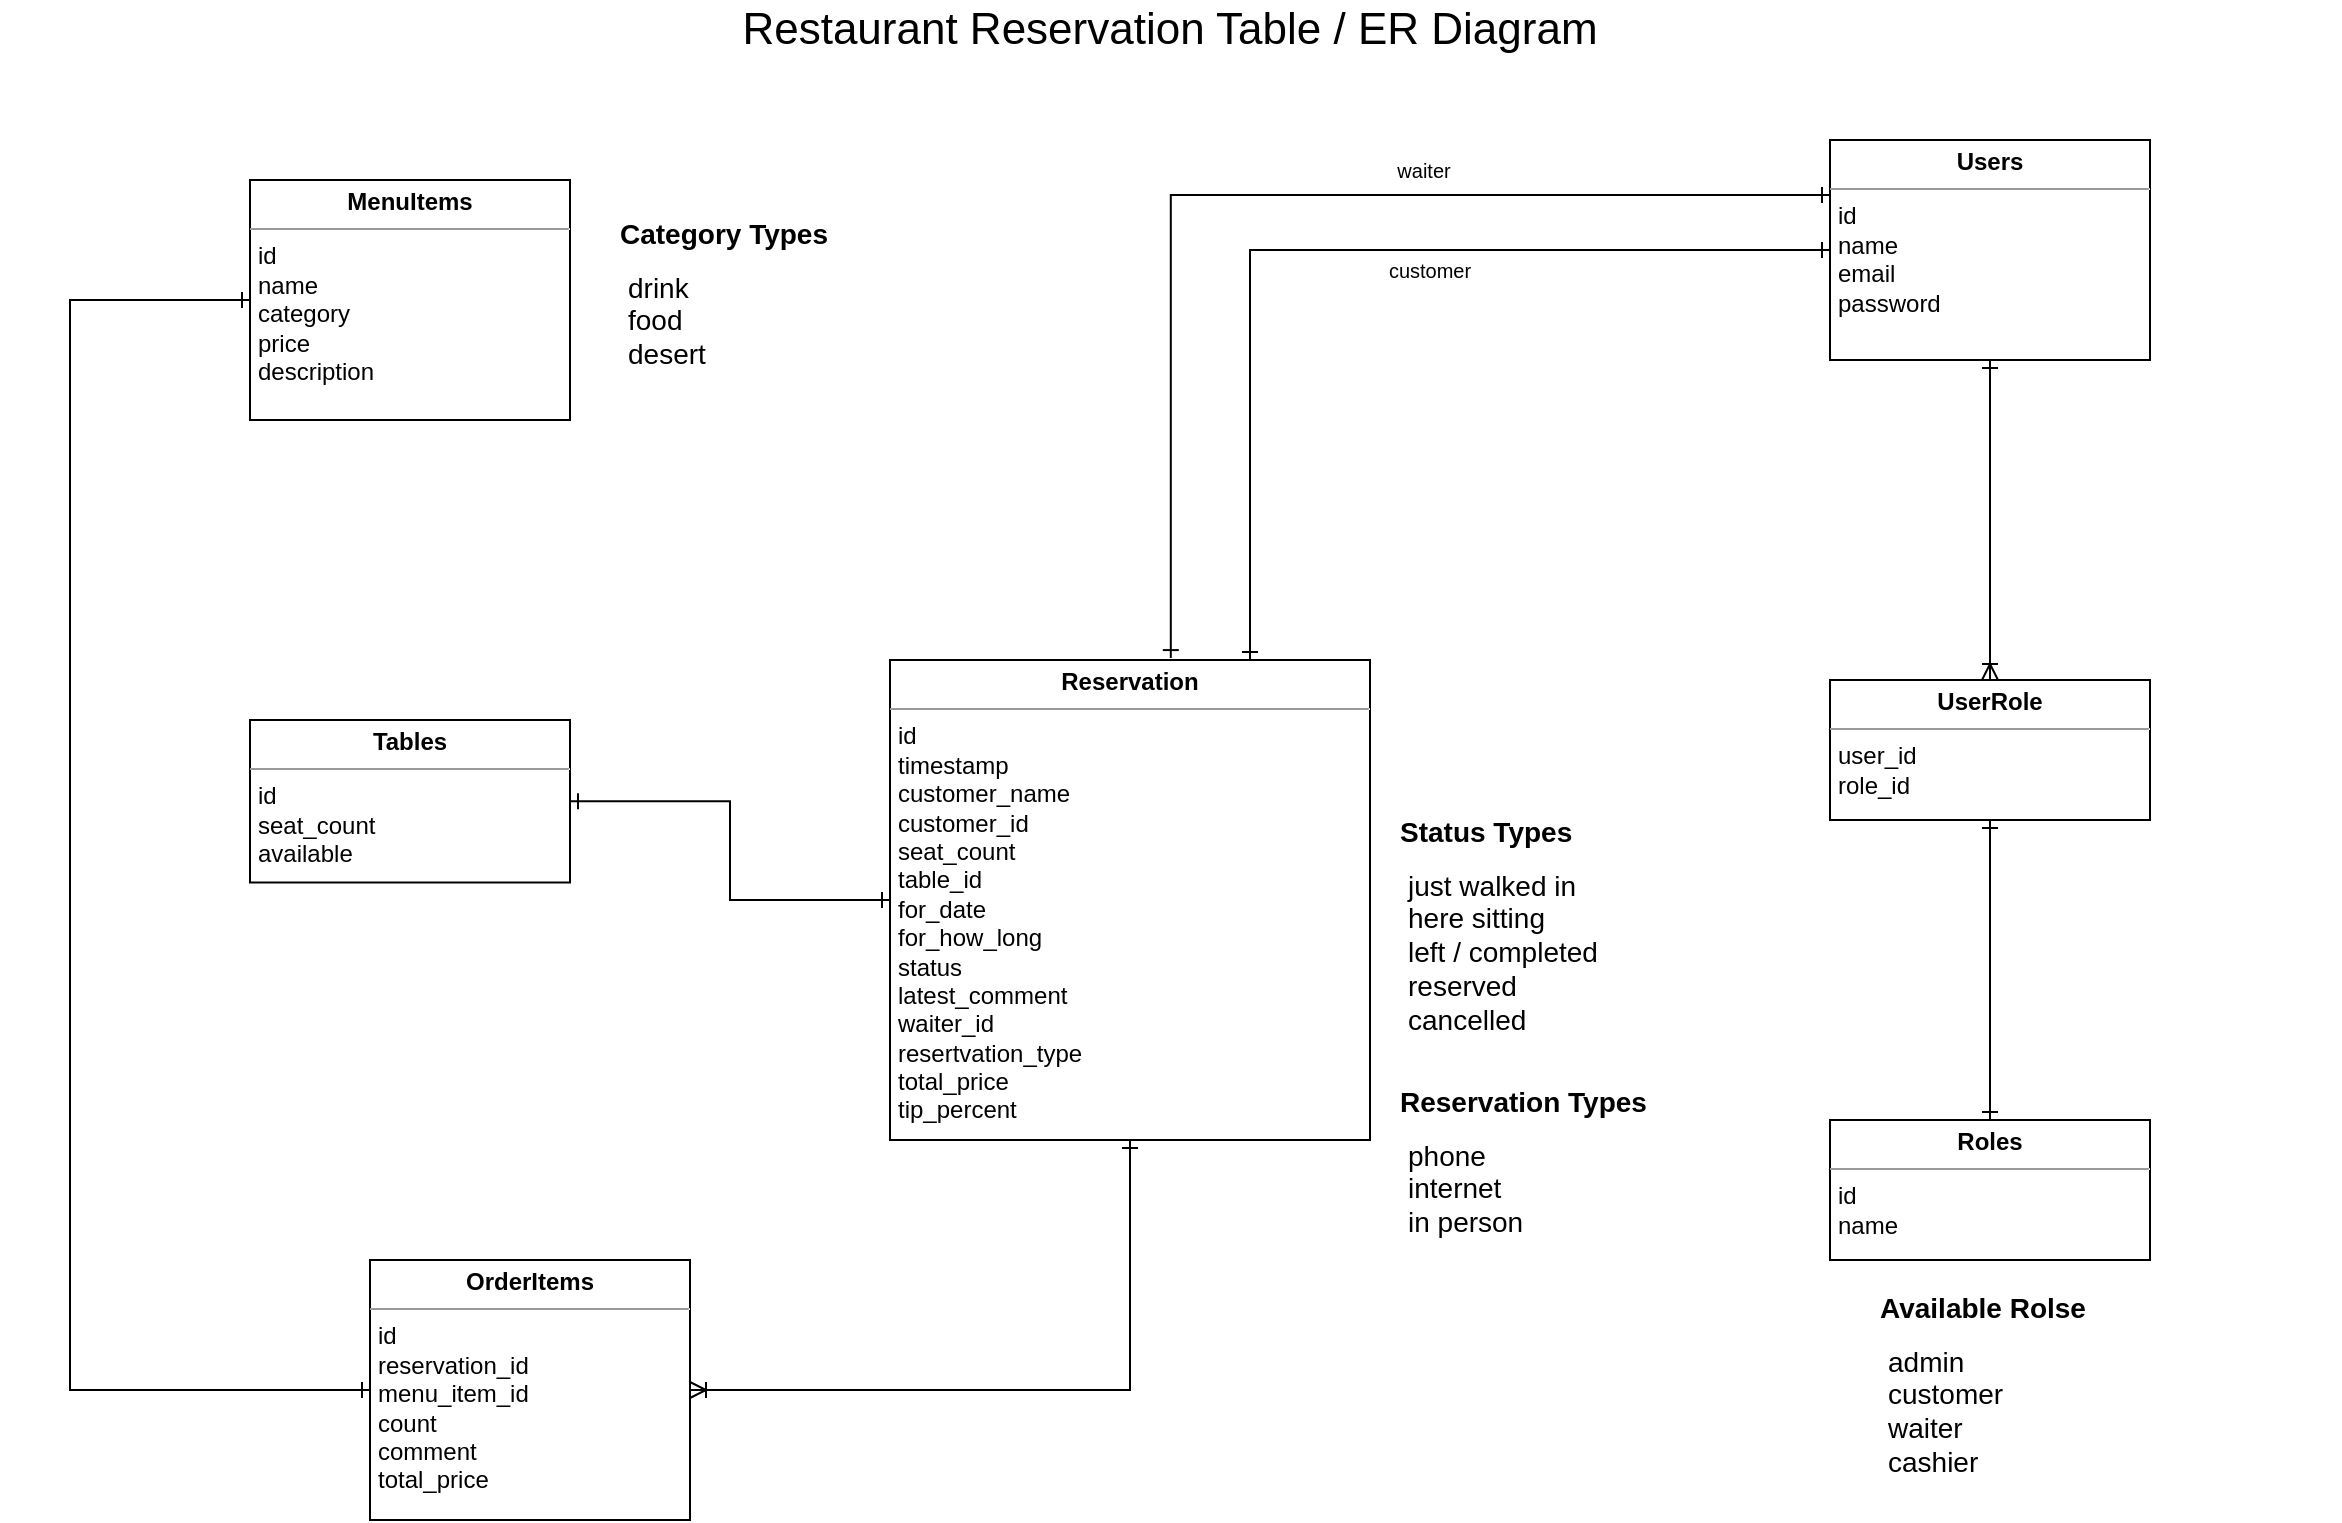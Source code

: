 <mxfile version="20.8.16" type="device"><diagram name="Page-1" id="G5EX8Vy-Cbu-R1nyykUL"><mxGraphModel dx="1382" dy="843" grid="1" gridSize="10" guides="1" tooltips="1" connect="1" arrows="1" fold="1" page="1" pageScale="1" pageWidth="3300" pageHeight="4681" background="#FFFFFF" math="0" shadow="0"><root><mxCell id="0"/><mxCell id="1" parent="0"/><mxCell id="goD7f1i-W1BPPLskCMS5-74" value="&lt;font style=&quot;font-size: 22px;&quot;&gt;Restaurant Reservation Table / ER Diagram&lt;/font&gt;" style="text;html=1;strokeColor=none;fillColor=none;align=center;verticalAlign=middle;whiteSpace=wrap;rounded=0;fontSize=16;" parent="1" vertex="1"><mxGeometry x="35" y="70" width="1170" height="30" as="geometry"/></mxCell><mxCell id="goD7f1i-W1BPPLskCMS5-76" value="&lt;p style=&quot;margin:0px;margin-top:4px;text-align:center;&quot;&gt;&lt;b&gt;MenuItems&lt;/b&gt;&lt;/p&gt;&lt;hr size=&quot;1&quot;&gt;&lt;p style=&quot;margin:0px;margin-left:4px;&quot;&gt;id&lt;/p&gt;&lt;p style=&quot;margin:0px;margin-left:4px;&quot;&gt;name&lt;/p&gt;&lt;p style=&quot;margin:0px;margin-left:4px;&quot;&gt;category&lt;/p&gt;&lt;p style=&quot;margin:0px;margin-left:4px;&quot;&gt;price&lt;/p&gt;&lt;p style=&quot;margin:0px;margin-left:4px;&quot;&gt;description&lt;/p&gt;&lt;p style=&quot;margin:0px;margin-left:4px;&quot;&gt;&lt;br&gt;&lt;/p&gt;&lt;p style=&quot;margin:0px;margin-left:4px;&quot;&gt;&lt;br&gt;&lt;/p&gt;&lt;p style=&quot;margin:0px;margin-left:4px;&quot;&gt;&lt;br&gt;&lt;/p&gt;&lt;p style=&quot;margin:0px;margin-left:4px;&quot;&gt;&lt;br&gt;&lt;/p&gt;&lt;p style=&quot;margin:0px;margin-left:4px;&quot;&gt;&lt;br&gt;&lt;/p&gt;&lt;p style=&quot;margin:0px;margin-left:4px;&quot;&gt;&lt;br&gt;&lt;/p&gt;&lt;hr size=&quot;1&quot;&gt;&lt;p style=&quot;margin:0px;margin-left:4px;&quot;&gt;&lt;br&gt;&lt;/p&gt;&lt;p style=&quot;margin:0px;margin-left:4px;&quot;&gt;&lt;br&gt;&lt;/p&gt;&lt;p style=&quot;margin:0px;margin-left:4px;&quot;&gt;&lt;br&gt;&lt;/p&gt;" style="verticalAlign=top;align=left;overflow=fill;fontSize=12;fontFamily=Helvetica;html=1;rounded=0;shadow=0;comic=0;labelBackgroundColor=none;strokeWidth=1" parent="1" vertex="1"><mxGeometry x="160" y="160" width="160" height="120" as="geometry"/></mxCell><mxCell id="goD7f1i-W1BPPLskCMS5-98" value="&lt;p style=&quot;margin:0px;margin-top:4px;text-align:center;&quot;&gt;&lt;b&gt;Tables&lt;/b&gt;&lt;/p&gt;&lt;hr size=&quot;1&quot;&gt;&lt;p style=&quot;margin:0px;margin-left:4px;&quot;&gt;id&lt;/p&gt;&lt;p style=&quot;margin:0px;margin-left:4px;&quot;&gt;seat_count&lt;/p&gt;&lt;p style=&quot;margin:0px;margin-left:4px;&quot;&gt;available&lt;/p&gt;&lt;p style=&quot;margin:0px;margin-left:4px;&quot;&gt;&lt;br&gt;&lt;/p&gt;&lt;p style=&quot;margin:0px;margin-left:4px;&quot;&gt;&lt;br&gt;&lt;/p&gt;&lt;p style=&quot;margin:0px;margin-left:4px;&quot;&gt;&lt;br&gt;&lt;/p&gt;&lt;p style=&quot;margin:0px;margin-left:4px;&quot;&gt;&lt;br&gt;&lt;/p&gt;&lt;p style=&quot;margin:0px;margin-left:4px;&quot;&gt;&lt;br&gt;&lt;/p&gt;&lt;p style=&quot;margin:0px;margin-left:4px;&quot;&gt;&lt;br&gt;&lt;/p&gt;&lt;p style=&quot;margin:0px;margin-left:4px;&quot;&gt;&lt;br&gt;&lt;/p&gt;&lt;hr size=&quot;1&quot;&gt;&lt;p style=&quot;margin:0px;margin-left:4px;&quot;&gt;&lt;br&gt;&lt;/p&gt;" style="verticalAlign=top;align=left;overflow=fill;fontSize=12;fontFamily=Helvetica;html=1;rounded=0;shadow=0;comic=0;labelBackgroundColor=none;strokeWidth=1" parent="1" vertex="1"><mxGeometry x="160" y="430" width="160" height="81.25" as="geometry"/></mxCell><mxCell id="goD7f1i-W1BPPLskCMS5-107" style="edgeStyle=orthogonalEdgeStyle;rounded=0;orthogonalLoop=1;jettySize=auto;html=1;exitX=0.585;exitY=-0.004;exitDx=0;exitDy=0;entryX=0;entryY=0.25;entryDx=0;entryDy=0;fontSize=14;startArrow=ERone;startFill=0;endArrow=ERone;endFill=0;exitPerimeter=0;" parent="1" source="goD7f1i-W1BPPLskCMS5-102" target="goD7f1i-W1BPPLskCMS5-79" edge="1"><mxGeometry relative="1" as="geometry"/></mxCell><mxCell id="goD7f1i-W1BPPLskCMS5-114" style="edgeStyle=orthogonalEdgeStyle;rounded=0;orthogonalLoop=1;jettySize=auto;html=1;fontSize=14;startArrow=ERone;startFill=0;endArrow=ERone;endFill=0;entryX=1;entryY=0.5;entryDx=0;entryDy=0;" parent="1" source="goD7f1i-W1BPPLskCMS5-102" target="goD7f1i-W1BPPLskCMS5-98" edge="1"><mxGeometry relative="1" as="geometry"><mxPoint x="340" y="450" as="targetPoint"/></mxGeometry></mxCell><mxCell id="goD7f1i-W1BPPLskCMS5-102" value="&lt;p style=&quot;margin:0px;margin-top:4px;text-align:center;&quot;&gt;&lt;b&gt;Reservation&lt;/b&gt;&lt;/p&gt;&lt;hr size=&quot;1&quot;&gt;&lt;p style=&quot;margin:0px;margin-left:4px;&quot;&gt;id&lt;/p&gt;&lt;p style=&quot;margin:0px;margin-left:4px;&quot;&gt;timestamp&lt;/p&gt;&lt;p style=&quot;margin:0px;margin-left:4px;&quot;&gt;customer_name&lt;/p&gt;&lt;p style=&quot;margin:0px;margin-left:4px;&quot;&gt;customer_id&lt;/p&gt;&lt;p style=&quot;margin:0px;margin-left:4px;&quot;&gt;seat_count&lt;/p&gt;&lt;p style=&quot;margin:0px;margin-left:4px;&quot;&gt;&lt;span style=&quot;background-color: initial;&quot;&gt;table_id&lt;/span&gt;&lt;br&gt;&lt;/p&gt;&lt;p style=&quot;margin:0px;margin-left:4px;&quot;&gt;for_date&lt;/p&gt;&lt;p style=&quot;margin:0px;margin-left:4px;&quot;&gt;for_how_long&lt;/p&gt;&lt;p style=&quot;margin:0px;margin-left:4px;&quot;&gt;status&lt;/p&gt;&lt;p style=&quot;margin:0px;margin-left:4px;&quot;&gt;latest_comment&lt;/p&gt;&lt;p style=&quot;margin:0px;margin-left:4px;&quot;&gt;waiter_id&lt;/p&gt;&lt;p style=&quot;margin:0px;margin-left:4px;&quot;&gt;resertvation_type&amp;nbsp;&lt;/p&gt;&lt;p style=&quot;margin:0px;margin-left:4px;&quot;&gt;total_price&lt;/p&gt;&lt;p style=&quot;margin:0px;margin-left:4px;&quot;&gt;tip_percent&lt;/p&gt;" style="verticalAlign=top;align=left;overflow=fill;fontSize=12;fontFamily=Helvetica;html=1;rounded=0;shadow=0;comic=0;labelBackgroundColor=none;strokeWidth=1" parent="1" vertex="1"><mxGeometry x="480" y="400" width="240" height="240" as="geometry"/></mxCell><mxCell id="goD7f1i-W1BPPLskCMS5-104" value="&lt;h1 style=&quot;font-size: 14px;&quot;&gt;&lt;font style=&quot;font-size: 14px;&quot;&gt;Status Types&lt;/font&gt;&lt;/h1&gt;&lt;p style=&quot;border-color: var(--border-color); margin: 0px 0px 0px 4px; font-size: 14px;&quot;&gt;&lt;font style=&quot;font-size: 14px;&quot;&gt;just walked in&lt;/font&gt;&lt;/p&gt;&lt;p style=&quot;border-color: var(--border-color); margin: 0px 0px 0px 4px; font-size: 14px;&quot;&gt;&lt;font style=&quot;font-size: 14px;&quot;&gt;here sitting&lt;/font&gt;&lt;/p&gt;&lt;p style=&quot;border-color: var(--border-color); margin: 0px 0px 0px 4px; font-size: 14px;&quot;&gt;&lt;font style=&quot;font-size: 14px;&quot;&gt;left / completed&lt;/font&gt;&lt;/p&gt;&lt;p style=&quot;border-color: var(--border-color); margin: 0px 0px 0px 4px; font-size: 14px;&quot;&gt;&lt;font style=&quot;font-size: 14px;&quot;&gt;reserved&lt;/font&gt;&lt;/p&gt;&lt;p style=&quot;border-color: var(--border-color); margin: 0px 0px 0px 4px; font-size: 14px;&quot;&gt;&lt;font style=&quot;font-size: 14px;&quot;&gt;cancelled&lt;/font&gt;&lt;/p&gt;" style="text;html=1;strokeColor=none;fillColor=none;spacing=5;spacingTop=-20;whiteSpace=wrap;overflow=hidden;rounded=0;fontSize=10;" parent="1" vertex="1"><mxGeometry x="730" y="478.75" width="190" height="120" as="geometry"/></mxCell><mxCell id="goD7f1i-W1BPPLskCMS5-105" value="&lt;h1 style=&quot;font-size: 14px;&quot;&gt;&lt;font style=&quot;font-size: 14px;&quot;&gt;Category Types&lt;/font&gt;&lt;/h1&gt;&lt;p style=&quot;border-color: var(--border-color); margin: 0px 0px 0px 4px; font-size: 14px;&quot;&gt;drink&lt;/p&gt;&lt;p style=&quot;border-color: var(--border-color); margin: 0px 0px 0px 4px; font-size: 14px;&quot;&gt;food&lt;/p&gt;&lt;p style=&quot;border-color: var(--border-color); margin: 0px 0px 0px 4px; font-size: 14px;&quot;&gt;desert&lt;/p&gt;" style="text;html=1;strokeColor=none;fillColor=none;spacing=5;spacingTop=-20;whiteSpace=wrap;overflow=hidden;rounded=0;fontSize=10;" parent="1" vertex="1"><mxGeometry x="340" y="180" width="140" height="90" as="geometry"/></mxCell><mxCell id="goD7f1i-W1BPPLskCMS5-119" style="edgeStyle=orthogonalEdgeStyle;rounded=0;orthogonalLoop=1;jettySize=auto;html=1;fontSize=14;startArrow=ERone;startFill=0;endArrow=ERoneToMany;endFill=0;entryX=1;entryY=0.5;entryDx=0;entryDy=0;exitX=0.5;exitY=1;exitDx=0;exitDy=0;" parent="1" source="goD7f1i-W1BPPLskCMS5-102" target="goD7f1i-W1BPPLskCMS5-118" edge="1"><mxGeometry relative="1" as="geometry"><mxPoint x="540" y="670" as="sourcePoint"/><mxPoint x="780" y="920" as="targetPoint"/></mxGeometry></mxCell><mxCell id="goD7f1i-W1BPPLskCMS5-123" style="edgeStyle=orthogonalEdgeStyle;rounded=0;orthogonalLoop=1;jettySize=auto;html=1;fontSize=14;startArrow=ERone;startFill=0;endArrow=ERone;endFill=0;exitX=0;exitY=0.5;exitDx=0;exitDy=0;entryX=0;entryY=0.5;entryDx=0;entryDy=0;" parent="1" source="goD7f1i-W1BPPLskCMS5-118" target="goD7f1i-W1BPPLskCMS5-76" edge="1"><mxGeometry relative="1" as="geometry"><Array as="points"><mxPoint x="70" y="765"/><mxPoint x="70" y="220"/></Array><mxPoint x="130" y="220" as="targetPoint"/></mxGeometry></mxCell><mxCell id="goD7f1i-W1BPPLskCMS5-118" value="&lt;p style=&quot;margin:0px;margin-top:4px;text-align:center;&quot;&gt;&lt;b&gt;OrderItems&lt;/b&gt;&lt;/p&gt;&lt;hr size=&quot;1&quot;&gt;&lt;p style=&quot;margin:0px;margin-left:4px;&quot;&gt;&lt;span style=&quot;background-color: initial;&quot;&gt;id&lt;/span&gt;&lt;/p&gt;&lt;p style=&quot;margin:0px;margin-left:4px;&quot;&gt;&lt;span style=&quot;background-color: initial;&quot;&gt;reservation_id&lt;/span&gt;&lt;/p&gt;&lt;p style=&quot;margin:0px;margin-left:4px;&quot;&gt;menu_item_id&lt;/p&gt;&lt;p style=&quot;margin:0px;margin-left:4px;&quot;&gt;count&lt;/p&gt;&lt;p style=&quot;margin:0px;margin-left:4px;&quot;&gt;comment&lt;/p&gt;&lt;p style=&quot;margin:0px;margin-left:4px;&quot;&gt;total_price&lt;/p&gt;&lt;p style=&quot;margin:0px;margin-left:4px;&quot;&gt;&lt;br&gt;&lt;/p&gt;" style="verticalAlign=top;align=left;overflow=fill;fontSize=12;fontFamily=Helvetica;html=1;rounded=0;shadow=0;comic=0;labelBackgroundColor=none;strokeWidth=1" parent="1" vertex="1"><mxGeometry x="220" y="700" width="160" height="130" as="geometry"/></mxCell><mxCell id="goD7f1i-W1BPPLskCMS5-126" value="&lt;h1 style=&quot;font-size: 14px;&quot;&gt;&lt;font style=&quot;font-size: 14px;&quot;&gt;Reservation Types&lt;/font&gt;&lt;/h1&gt;&lt;p style=&quot;border-color: var(--border-color); margin: 0px 0px 0px 4px; font-size: 14px;&quot;&gt;phone&lt;/p&gt;&lt;p style=&quot;border-color: var(--border-color); margin: 0px 0px 0px 4px; font-size: 14px;&quot;&gt;internet&lt;/p&gt;&lt;p style=&quot;border-color: var(--border-color); margin: 0px 0px 0px 4px; font-size: 14px;&quot;&gt;in person&lt;/p&gt;" style="text;html=1;strokeColor=none;fillColor=none;spacing=5;spacingTop=-20;whiteSpace=wrap;overflow=hidden;rounded=0;fontSize=10;" parent="1" vertex="1"><mxGeometry x="730" y="614" width="190" height="86" as="geometry"/></mxCell><mxCell id="goD7f1i-W1BPPLskCMS5-128" value="&lt;h1 style=&quot;font-size: 14px;&quot;&gt;&lt;font style=&quot;font-size: 14px;&quot;&gt;Available Rolse&lt;/font&gt;&lt;/h1&gt;&lt;p style=&quot;border-color: var(--border-color); margin: 0px 0px 0px 4px; font-size: 14px;&quot;&gt;admin&lt;/p&gt;&lt;p style=&quot;border-color: var(--border-color); margin: 0px 0px 0px 4px; font-size: 14px;&quot;&gt;customer&lt;/p&gt;&lt;p style=&quot;border-color: var(--border-color); margin: 0px 0px 0px 4px; font-size: 14px;&quot;&gt;waiter&lt;/p&gt;&lt;p style=&quot;border-color: var(--border-color); margin: 0px 0px 0px 4px; font-size: 14px;&quot;&gt;cashier&lt;/p&gt;" style="text;html=1;strokeColor=none;fillColor=none;spacing=5;spacingTop=-20;whiteSpace=wrap;overflow=hidden;rounded=0;fontSize=10;" parent="1" vertex="1"><mxGeometry x="970" y="717" width="180" height="96" as="geometry"/></mxCell><mxCell id="goD7f1i-W1BPPLskCMS5-79" value="&lt;p style=&quot;margin:0px;margin-top:4px;text-align:center;&quot;&gt;&lt;b&gt;Users&lt;/b&gt;&lt;/p&gt;&lt;hr size=&quot;1&quot;&gt;&lt;p style=&quot;margin:0px;margin-left:4px;&quot;&gt;id&lt;/p&gt;&lt;p style=&quot;margin:0px;margin-left:4px;&quot;&gt;name&lt;/p&gt;&lt;p style=&quot;margin:0px;margin-left:4px;&quot;&gt;email&lt;/p&gt;&lt;p style=&quot;margin:0px;margin-left:4px;&quot;&gt;password&lt;/p&gt;" style="verticalAlign=top;align=left;overflow=fill;fontSize=12;fontFamily=Helvetica;html=1;rounded=0;shadow=0;comic=0;labelBackgroundColor=none;strokeWidth=1" parent="1" vertex="1"><mxGeometry x="950" y="140" width="160" height="110" as="geometry"/></mxCell><mxCell id="goD7f1i-W1BPPLskCMS5-85" value="&lt;p style=&quot;margin:0px;margin-top:4px;text-align:center;&quot;&gt;&lt;b&gt;UserRole&lt;/b&gt;&lt;/p&gt;&lt;hr size=&quot;1&quot;&gt;&lt;p style=&quot;margin:0px;margin-left:4px;&quot;&gt;user_id&lt;br&gt;&lt;/p&gt;&lt;p style=&quot;margin:0px;margin-left:4px;&quot;&gt;role_id&lt;/p&gt;" style="verticalAlign=top;align=left;overflow=fill;fontSize=12;fontFamily=Helvetica;html=1;rounded=0;shadow=0;comic=0;labelBackgroundColor=none;strokeWidth=1" parent="1" vertex="1"><mxGeometry x="950" y="410" width="160" height="70" as="geometry"/></mxCell><mxCell id="goD7f1i-W1BPPLskCMS5-88" style="edgeStyle=orthogonalEdgeStyle;rounded=0;orthogonalLoop=1;jettySize=auto;html=1;entryX=0.5;entryY=0;entryDx=0;entryDy=0;fontSize=22;endArrow=ERoneToMany;endFill=0;startArrow=ERone;startFill=0;" parent="1" source="goD7f1i-W1BPPLskCMS5-79" target="goD7f1i-W1BPPLskCMS5-85" edge="1"><mxGeometry relative="1" as="geometry"/></mxCell><mxCell id="goD7f1i-W1BPPLskCMS5-82" value="&lt;p style=&quot;margin:0px;margin-top:4px;text-align:center;&quot;&gt;&lt;b&gt;Roles&lt;/b&gt;&lt;/p&gt;&lt;hr size=&quot;1&quot;&gt;&lt;p style=&quot;margin:0px;margin-left:4px;&quot;&gt;id&lt;/p&gt;&lt;p style=&quot;margin:0px;margin-left:4px;&quot;&gt;name&lt;span style=&quot;background-color: initial;&quot;&gt;&amp;nbsp;&lt;/span&gt;&lt;font style=&quot;background-color: initial;&quot; color=&quot;#cda2be&quot;&gt;&amp;nbsp;&amp;nbsp;&lt;/font&gt;&lt;/p&gt;" style="verticalAlign=top;align=left;overflow=fill;fontSize=12;fontFamily=Helvetica;html=1;rounded=0;shadow=0;comic=0;labelBackgroundColor=none;strokeWidth=1" parent="1" vertex="1"><mxGeometry x="950" y="630" width="160" height="70" as="geometry"/></mxCell><mxCell id="goD7f1i-W1BPPLskCMS5-92" style="edgeStyle=orthogonalEdgeStyle;rounded=0;orthogonalLoop=1;jettySize=auto;html=1;fontSize=22;endArrow=ERone;endFill=0;startArrow=ERone;startFill=0;entryX=0.5;entryY=0;entryDx=0;entryDy=0;exitX=0.5;exitY=1;exitDx=0;exitDy=0;" parent="1" source="goD7f1i-W1BPPLskCMS5-85" target="goD7f1i-W1BPPLskCMS5-82" edge="1"><mxGeometry relative="1" as="geometry"><mxPoint x="1040" y="560" as="sourcePoint"/><mxPoint x="1070" y="610" as="targetPoint"/></mxGeometry></mxCell><mxCell id="iXmSecTeBjxYReBpFzkp-3" style="edgeStyle=orthogonalEdgeStyle;rounded=0;orthogonalLoop=1;jettySize=auto;html=1;entryX=0;entryY=0.5;entryDx=0;entryDy=0;fontSize=14;startArrow=ERone;startFill=0;endArrow=ERone;endFill=0;" edge="1" parent="1" source="goD7f1i-W1BPPLskCMS5-102" target="goD7f1i-W1BPPLskCMS5-79"><mxGeometry relative="1" as="geometry"><mxPoint x="560" y="390" as="sourcePoint"/><mxPoint x="880" y="100" as="targetPoint"/><Array as="points"><mxPoint x="660" y="195"/></Array></mxGeometry></mxCell><mxCell id="iXmSecTeBjxYReBpFzkp-4" value="&lt;font style=&quot;font-size: 10px;&quot;&gt;customer&lt;/font&gt;" style="text;html=1;strokeColor=none;fillColor=none;align=center;verticalAlign=middle;whiteSpace=wrap;rounded=0;" vertex="1" parent="1"><mxGeometry x="720" y="190" width="60" height="30" as="geometry"/></mxCell><mxCell id="iXmSecTeBjxYReBpFzkp-5" value="&lt;font style=&quot;font-size: 10px;&quot;&gt;waiter&lt;/font&gt;" style="text;html=1;strokeColor=none;fillColor=none;align=center;verticalAlign=middle;whiteSpace=wrap;rounded=0;" vertex="1" parent="1"><mxGeometry x="717" y="140" width="60" height="30" as="geometry"/></mxCell></root></mxGraphModel></diagram></mxfile>